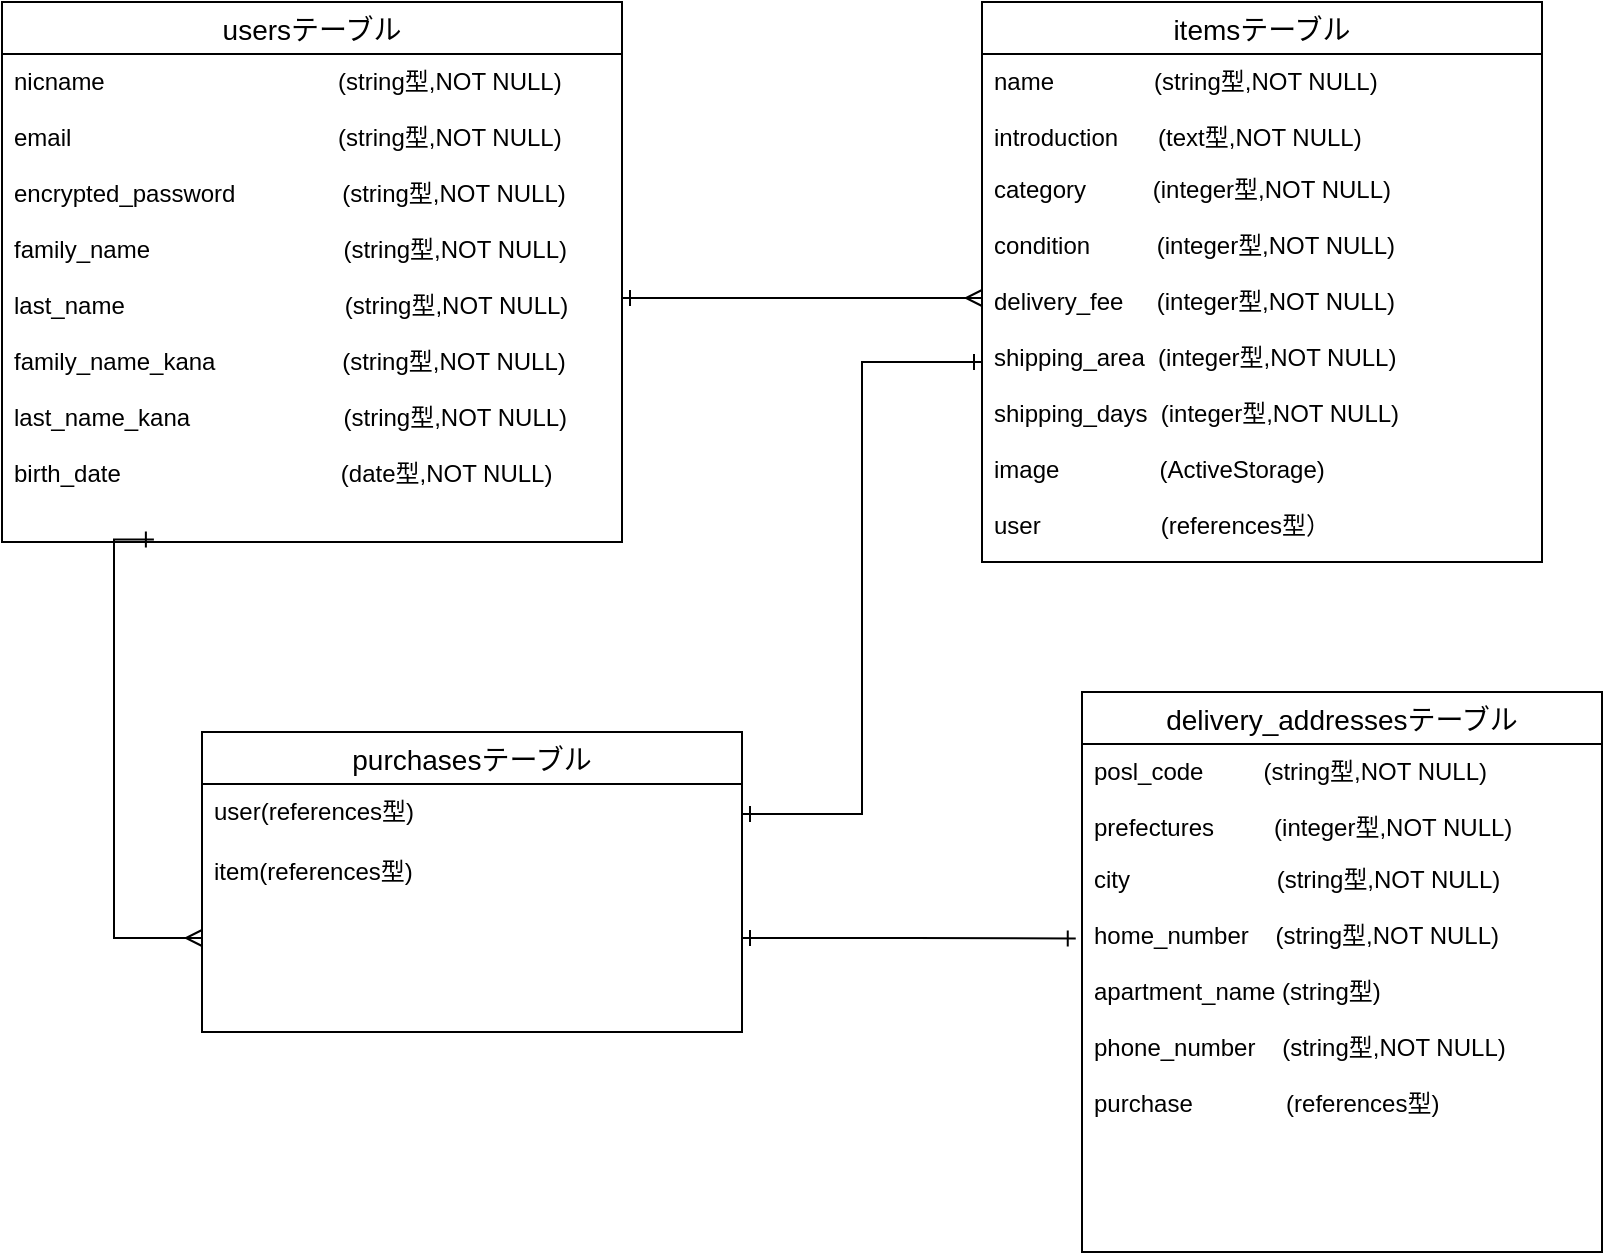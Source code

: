 <mxfile version="13.6.5">
    <diagram id="UfMAUh00KVeFT-Roq-4t" name="ページ1">
        <mxGraphModel dx="774" dy="944" grid="1" gridSize="10" guides="1" tooltips="1" connect="1" arrows="1" fold="1" page="1" pageScale="1" pageWidth="827" pageHeight="1169" math="0" shadow="0">
            <root>
                <mxCell id="0"/>
                <mxCell id="1" parent="0"/>
                <mxCell id="3" value="usersテーブル" style="swimlane;fontStyle=0;childLayout=stackLayout;horizontal=1;startSize=26;horizontalStack=0;resizeParent=1;resizeParentMax=0;resizeLast=0;collapsible=1;marginBottom=0;align=center;fontSize=14;" parent="1" vertex="1">
                    <mxGeometry x="20" y="85" width="310" height="270" as="geometry"/>
                </mxCell>
                <mxCell id="4" value="nicname                                   (string型,NOT NULL)&#10;&#10;email                                        (string型,NOT NULL)&#10;&#10;encrypted_password                (string型,NOT NULL)&#10;&#10;family_name                             (string型,NOT NULL)&#10;&#10;last_name                                 (string型,NOT NULL)&#10;&#10;family_name_kana                   (string型,NOT NULL)&#10;&#10;last_name_kana                       (string型,NOT NULL)&#10;&#10;birth_date                                 (date型,NOT NULL)" style="text;strokeColor=none;fillColor=none;spacingLeft=4;spacingRight=4;overflow=hidden;rotatable=0;points=[[0,0.5],[1,0.5]];portConstraint=eastwest;fontSize=12;" parent="3" vertex="1">
                    <mxGeometry y="26" width="310" height="244" as="geometry"/>
                </mxCell>
                <mxCell id="57" style="edgeStyle=orthogonalEdgeStyle;rounded=0;orthogonalLoop=1;jettySize=auto;html=1;exitX=0;exitY=0.5;exitDx=0;exitDy=0;entryX=0.245;entryY=0.995;entryDx=0;entryDy=0;entryPerimeter=0;endArrow=ERone;endFill=0;startArrow=ERmany;startFill=0;" parent="1" source="44" target="4" edge="1">
                    <mxGeometry relative="1" as="geometry">
                        <Array as="points">
                            <mxPoint x="76" y="553"/>
                        </Array>
                    </mxGeometry>
                </mxCell>
                <mxCell id="61" style="edgeStyle=orthogonalEdgeStyle;rounded=0;orthogonalLoop=1;jettySize=auto;html=1;exitX=1;exitY=0.5;exitDx=0;exitDy=0;startArrow=ERone;startFill=0;endArrow=ERmany;endFill=0;" parent="1" source="4" target="10" edge="1">
                    <mxGeometry relative="1" as="geometry">
                        <Array as="points">
                            <mxPoint x="380" y="233"/>
                            <mxPoint x="380" y="233"/>
                        </Array>
                    </mxGeometry>
                </mxCell>
                <mxCell id="42" value="purchasesテーブル" style="swimlane;fontStyle=0;childLayout=stackLayout;horizontal=1;startSize=26;horizontalStack=0;resizeParent=1;resizeParentMax=0;resizeLast=0;collapsible=1;marginBottom=0;align=center;fontSize=14;" parent="1" vertex="1">
                    <mxGeometry x="120" y="450" width="270" height="150" as="geometry"/>
                </mxCell>
                <mxCell id="43" value="user(references型)&#10;&#10;" style="text;strokeColor=none;fillColor=none;spacingLeft=4;spacingRight=4;overflow=hidden;rotatable=0;points=[[0,0.5],[1,0.5]];portConstraint=eastwest;fontSize=12;" parent="42" vertex="1">
                    <mxGeometry y="26" width="270" height="30" as="geometry"/>
                </mxCell>
                <mxCell id="44" value="item(references型)&#10;&#10;&#10;&#10;" style="text;strokeColor=none;fillColor=none;spacingLeft=4;spacingRight=4;overflow=hidden;rotatable=0;points=[[0,0.5],[1,0.5]];portConstraint=eastwest;fontSize=12;" parent="42" vertex="1">
                    <mxGeometry y="56" width="270" height="94" as="geometry"/>
                </mxCell>
                <mxCell id="66" style="edgeStyle=orthogonalEdgeStyle;rounded=0;orthogonalLoop=1;jettySize=auto;html=1;exitX=0;exitY=0.5;exitDx=0;exitDy=0;entryX=1;entryY=0.5;entryDx=0;entryDy=0;endArrow=ERone;endFill=0;startArrow=ERone;startFill=0;" edge="1" parent="1" source="10" target="43">
                    <mxGeometry relative="1" as="geometry"/>
                </mxCell>
                <mxCell id="68" style="edgeStyle=orthogonalEdgeStyle;rounded=0;orthogonalLoop=1;jettySize=auto;html=1;exitX=1;exitY=0.5;exitDx=0;exitDy=0;entryX=-0.012;entryY=0.216;entryDx=0;entryDy=0;entryPerimeter=0;endArrow=ERone;endFill=0;startArrow=ERone;startFill=0;" edge="1" parent="1" source="44" target="49">
                    <mxGeometry relative="1" as="geometry"/>
                </mxCell>
                <mxCell id="46" value="delivery_addressesテーブル" style="swimlane;fontStyle=0;childLayout=stackLayout;horizontal=1;startSize=26;horizontalStack=0;resizeParent=1;resizeParentMax=0;resizeLast=0;collapsible=1;marginBottom=0;align=center;fontSize=14;" parent="1" vertex="1">
                    <mxGeometry x="560" y="430" width="260" height="280" as="geometry"/>
                </mxCell>
                <mxCell id="47" value="posl_code         (string型,NOT NULL)&#10;&#10;prefectures         (integer型,NOT NULL)" style="text;strokeColor=none;fillColor=none;spacingLeft=4;spacingRight=4;overflow=hidden;rotatable=0;points=[[0,0.5],[1,0.5]];portConstraint=eastwest;fontSize=12;" parent="46" vertex="1">
                    <mxGeometry y="26" width="260" height="54" as="geometry"/>
                </mxCell>
                <mxCell id="49" value="city                      (string型,NOT NULL)&#10;&#10;home_number    (string型,NOT NULL)&#10;&#10;apartment_name (string型)&#10;&#10;phone_number    (string型,NOT NULL)&#10;&#10;purchase              (references型)&#10;&#10;&#10;&#10;" style="text;strokeColor=none;fillColor=none;spacingLeft=4;spacingRight=4;overflow=hidden;rotatable=0;points=[[0,0.5],[1,0.5]];portConstraint=eastwest;fontSize=12;" parent="46" vertex="1">
                    <mxGeometry y="80" width="260" height="200" as="geometry"/>
                </mxCell>
                <mxCell id="7" value="itemsテーブル" style="swimlane;fontStyle=0;childLayout=stackLayout;horizontal=1;startSize=26;horizontalStack=0;resizeParent=1;resizeParentMax=0;resizeLast=0;collapsible=1;marginBottom=0;align=center;fontSize=14;" parent="1" vertex="1">
                    <mxGeometry x="510" y="85" width="280" height="280" as="geometry"/>
                </mxCell>
                <mxCell id="8" value="name               (string型,NOT NULL)&#10;&#10;introduction      (text型,NOT NULL)&#10;&#10;&#10;&#10;&#10;&#10;&#10;" style="text;strokeColor=none;fillColor=none;spacingLeft=4;spacingRight=4;overflow=hidden;rotatable=0;points=[[0,0.5],[1,0.5]];portConstraint=eastwest;fontSize=12;" parent="7" vertex="1">
                    <mxGeometry y="26" width="280" height="54" as="geometry"/>
                </mxCell>
                <mxCell id="10" value="category          (integer型,NOT NULL)&#10;&#10;condition          (integer型,NOT NULL)&#10;&#10;delivery_fee     (integer型,NOT NULL)&#10;&#10;shipping_area  (integer型,NOT NULL)&#10;&#10;shipping_days  (integer型,NOT NULL)&#10;&#10;image               (ActiveStorage)&#10;&#10;user                  (references型）" style="text;strokeColor=none;fillColor=none;spacingLeft=4;spacingRight=4;overflow=hidden;rotatable=0;points=[[0,0.5],[1,0.5]];portConstraint=eastwest;fontSize=12;" parent="7" vertex="1">
                    <mxGeometry y="80" width="280" height="200" as="geometry"/>
                </mxCell>
            </root>
        </mxGraphModel>
    </diagram>
</mxfile>